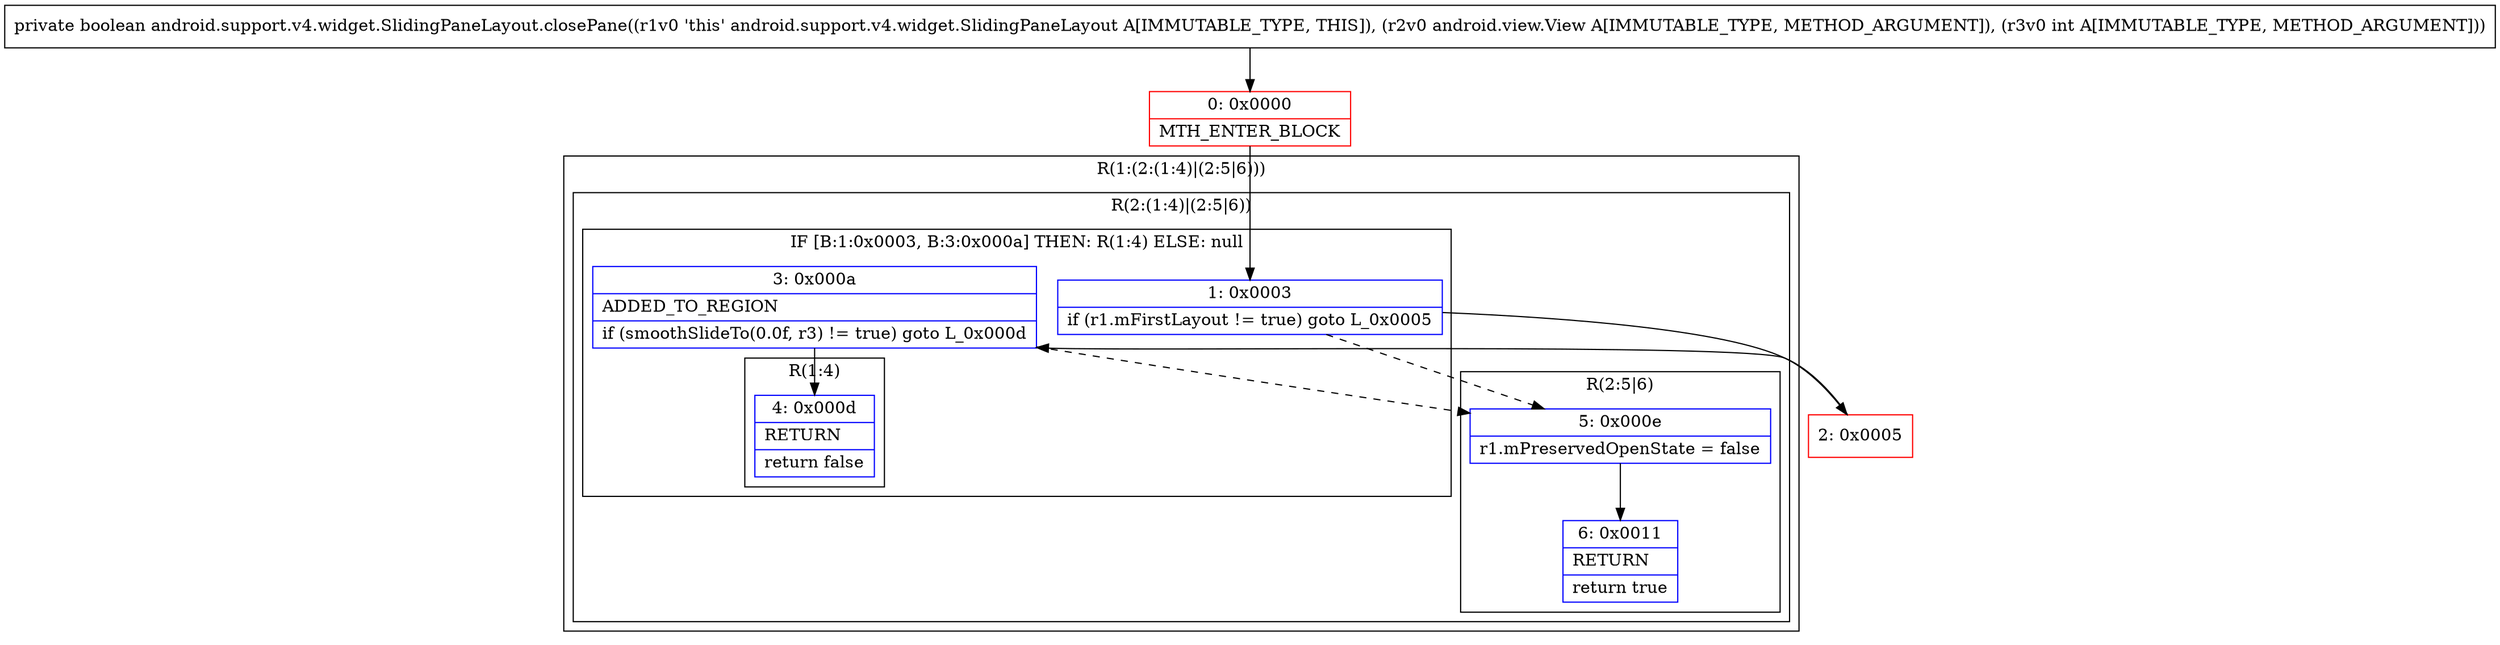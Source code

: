 digraph "CFG forandroid.support.v4.widget.SlidingPaneLayout.closePane(Landroid\/view\/View;I)Z" {
subgraph cluster_Region_802731124 {
label = "R(1:(2:(1:4)|(2:5|6)))";
node [shape=record,color=blue];
subgraph cluster_Region_537939220 {
label = "R(2:(1:4)|(2:5|6))";
node [shape=record,color=blue];
subgraph cluster_IfRegion_328081975 {
label = "IF [B:1:0x0003, B:3:0x000a] THEN: R(1:4) ELSE: null";
node [shape=record,color=blue];
Node_1 [shape=record,label="{1\:\ 0x0003|if (r1.mFirstLayout != true) goto L_0x0005\l}"];
Node_3 [shape=record,label="{3\:\ 0x000a|ADDED_TO_REGION\l|if (smoothSlideTo(0.0f, r3) != true) goto L_0x000d\l}"];
subgraph cluster_Region_1101135157 {
label = "R(1:4)";
node [shape=record,color=blue];
Node_4 [shape=record,label="{4\:\ 0x000d|RETURN\l|return false\l}"];
}
}
subgraph cluster_Region_724605537 {
label = "R(2:5|6)";
node [shape=record,color=blue];
Node_5 [shape=record,label="{5\:\ 0x000e|r1.mPreservedOpenState = false\l}"];
Node_6 [shape=record,label="{6\:\ 0x0011|RETURN\l|return true\l}"];
}
}
}
Node_0 [shape=record,color=red,label="{0\:\ 0x0000|MTH_ENTER_BLOCK\l}"];
Node_2 [shape=record,color=red,label="{2\:\ 0x0005}"];
MethodNode[shape=record,label="{private boolean android.support.v4.widget.SlidingPaneLayout.closePane((r1v0 'this' android.support.v4.widget.SlidingPaneLayout A[IMMUTABLE_TYPE, THIS]), (r2v0 android.view.View A[IMMUTABLE_TYPE, METHOD_ARGUMENT]), (r3v0 int A[IMMUTABLE_TYPE, METHOD_ARGUMENT])) }"];
MethodNode -> Node_0;
Node_1 -> Node_2;
Node_1 -> Node_5[style=dashed];
Node_3 -> Node_4;
Node_3 -> Node_5[style=dashed];
Node_5 -> Node_6;
Node_0 -> Node_1;
Node_2 -> Node_3;
}

